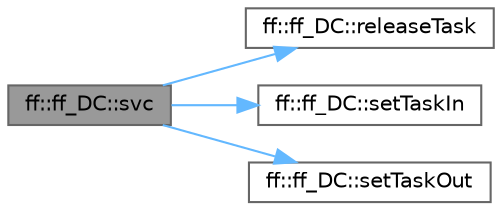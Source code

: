 digraph "ff::ff_DC::svc"
{
 // LATEX_PDF_SIZE
  bgcolor="transparent";
  edge [fontname=Helvetica,fontsize=10,labelfontname=Helvetica,labelfontsize=10];
  node [fontname=Helvetica,fontsize=10,shape=box,height=0.2,width=0.4];
  rankdir="LR";
  Node1 [id="Node000001",label="ff::ff_DC::svc",height=0.2,width=0.4,color="gray40", fillcolor="grey60", style="filled", fontcolor="black",tooltip=" "];
  Node1 -> Node2 [id="edge1_Node000001_Node000002",color="steelblue1",style="solid",tooltip=" "];
  Node2 [id="Node000002",label="ff::ff_DC::releaseTask",height=0.2,width=0.4,color="grey40", fillcolor="white", style="filled",URL="$classff_1_1ff___d_c.html#abe8cd278426f870569de1533fd3456a9",tooltip=" "];
  Node1 -> Node3 [id="edge2_Node000001_Node000003",color="steelblue1",style="solid",tooltip=" "];
  Node3 [id="Node000003",label="ff::ff_DC::setTaskIn",height=0.2,width=0.4,color="grey40", fillcolor="white", style="filled",URL="$classff_1_1ff___d_c.html#a66aa8bcf9d4bf07110f3de36e4479dda",tooltip=" "];
  Node1 -> Node4 [id="edge3_Node000001_Node000004",color="steelblue1",style="solid",tooltip=" "];
  Node4 [id="Node000004",label="ff::ff_DC::setTaskOut",height=0.2,width=0.4,color="grey40", fillcolor="white", style="filled",URL="$classff_1_1ff___d_c.html#a83053f04d6bdbb9fcdb3be035961db58",tooltip=" "];
}
